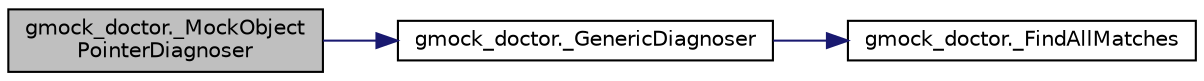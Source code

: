 digraph "gmock_doctor._MockObjectPointerDiagnoser"
{
  edge [fontname="Helvetica",fontsize="10",labelfontname="Helvetica",labelfontsize="10"];
  node [fontname="Helvetica",fontsize="10",shape=record];
  rankdir="LR";
  Node35 [label="gmock_doctor._MockObject\lPointerDiagnoser",height=0.2,width=0.4,color="black", fillcolor="grey75", style="filled", fontcolor="black"];
  Node35 -> Node36 [color="midnightblue",fontsize="10",style="solid",fontname="Helvetica"];
  Node36 [label="gmock_doctor._GenericDiagnoser",height=0.2,width=0.4,color="black", fillcolor="white", style="filled",URL="$da/d9f/namespacegmock__doctor.html#af5023d3e12d1f4a7171c6b035783de84"];
  Node36 -> Node37 [color="midnightblue",fontsize="10",style="solid",fontname="Helvetica"];
  Node37 [label="gmock_doctor._FindAllMatches",height=0.2,width=0.4,color="black", fillcolor="white", style="filled",URL="$da/d9f/namespacegmock__doctor.html#af9f6b7d876afcfe52864f2b928f5e6ab"];
}
